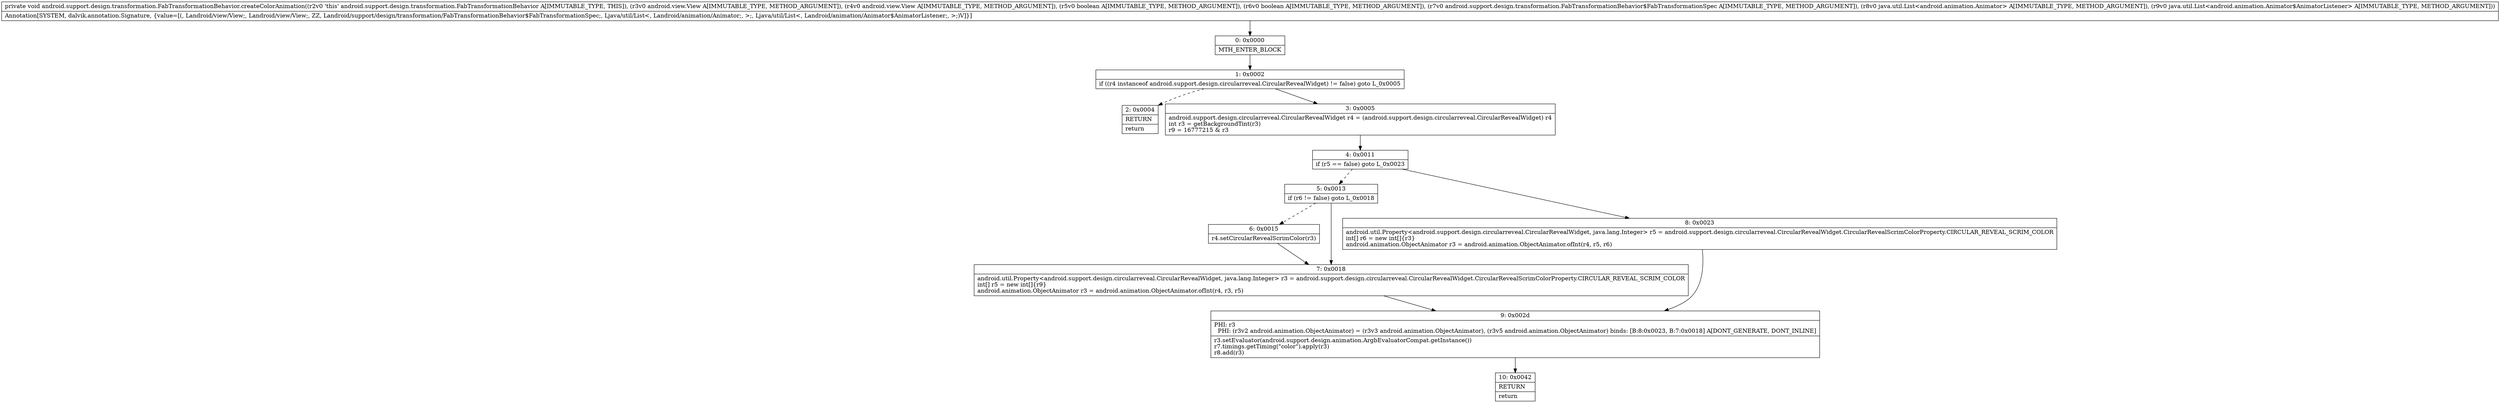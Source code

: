 digraph "CFG forandroid.support.design.transformation.FabTransformationBehavior.createColorAnimation(Landroid\/view\/View;Landroid\/view\/View;ZZLandroid\/support\/design\/transformation\/FabTransformationBehavior$FabTransformationSpec;Ljava\/util\/List;Ljava\/util\/List;)V" {
Node_0 [shape=record,label="{0\:\ 0x0000|MTH_ENTER_BLOCK\l}"];
Node_1 [shape=record,label="{1\:\ 0x0002|if ((r4 instanceof android.support.design.circularreveal.CircularRevealWidget) != false) goto L_0x0005\l}"];
Node_2 [shape=record,label="{2\:\ 0x0004|RETURN\l|return\l}"];
Node_3 [shape=record,label="{3\:\ 0x0005|android.support.design.circularreveal.CircularRevealWidget r4 = (android.support.design.circularreveal.CircularRevealWidget) r4\lint r3 = getBackgroundTint(r3)\lr9 = 16777215 & r3\l}"];
Node_4 [shape=record,label="{4\:\ 0x0011|if (r5 == false) goto L_0x0023\l}"];
Node_5 [shape=record,label="{5\:\ 0x0013|if (r6 != false) goto L_0x0018\l}"];
Node_6 [shape=record,label="{6\:\ 0x0015|r4.setCircularRevealScrimColor(r3)\l}"];
Node_7 [shape=record,label="{7\:\ 0x0018|android.util.Property\<android.support.design.circularreveal.CircularRevealWidget, java.lang.Integer\> r3 = android.support.design.circularreveal.CircularRevealWidget.CircularRevealScrimColorProperty.CIRCULAR_REVEAL_SCRIM_COLOR\lint[] r5 = new int[]\{r9\}\landroid.animation.ObjectAnimator r3 = android.animation.ObjectAnimator.ofInt(r4, r3, r5)\l}"];
Node_8 [shape=record,label="{8\:\ 0x0023|android.util.Property\<android.support.design.circularreveal.CircularRevealWidget, java.lang.Integer\> r5 = android.support.design.circularreveal.CircularRevealWidget.CircularRevealScrimColorProperty.CIRCULAR_REVEAL_SCRIM_COLOR\lint[] r6 = new int[]\{r3\}\landroid.animation.ObjectAnimator r3 = android.animation.ObjectAnimator.ofInt(r4, r5, r6)\l}"];
Node_9 [shape=record,label="{9\:\ 0x002d|PHI: r3 \l  PHI: (r3v2 android.animation.ObjectAnimator) = (r3v3 android.animation.ObjectAnimator), (r3v5 android.animation.ObjectAnimator) binds: [B:8:0x0023, B:7:0x0018] A[DONT_GENERATE, DONT_INLINE]\l|r3.setEvaluator(android.support.design.animation.ArgbEvaluatorCompat.getInstance())\lr7.timings.getTiming(\"color\").apply(r3)\lr8.add(r3)\l}"];
Node_10 [shape=record,label="{10\:\ 0x0042|RETURN\l|return\l}"];
MethodNode[shape=record,label="{private void android.support.design.transformation.FabTransformationBehavior.createColorAnimation((r2v0 'this' android.support.design.transformation.FabTransformationBehavior A[IMMUTABLE_TYPE, THIS]), (r3v0 android.view.View A[IMMUTABLE_TYPE, METHOD_ARGUMENT]), (r4v0 android.view.View A[IMMUTABLE_TYPE, METHOD_ARGUMENT]), (r5v0 boolean A[IMMUTABLE_TYPE, METHOD_ARGUMENT]), (r6v0 boolean A[IMMUTABLE_TYPE, METHOD_ARGUMENT]), (r7v0 android.support.design.transformation.FabTransformationBehavior$FabTransformationSpec A[IMMUTABLE_TYPE, METHOD_ARGUMENT]), (r8v0 java.util.List\<android.animation.Animator\> A[IMMUTABLE_TYPE, METHOD_ARGUMENT]), (r9v0 java.util.List\<android.animation.Animator$AnimatorListener\> A[IMMUTABLE_TYPE, METHOD_ARGUMENT]))  | Annotation[SYSTEM, dalvik.annotation.Signature, \{value=[(, Landroid\/view\/View;, Landroid\/view\/View;, ZZ, Landroid\/support\/design\/transformation\/FabTransformationBehavior$FabTransformationSpec;, Ljava\/util\/List\<, Landroid\/animation\/Animator;, \>;, Ljava\/util\/List\<, Landroid\/animation\/Animator$AnimatorListener;, \>;)V]\}]\l}"];
MethodNode -> Node_0;
Node_0 -> Node_1;
Node_1 -> Node_2[style=dashed];
Node_1 -> Node_3;
Node_3 -> Node_4;
Node_4 -> Node_5[style=dashed];
Node_4 -> Node_8;
Node_5 -> Node_6[style=dashed];
Node_5 -> Node_7;
Node_6 -> Node_7;
Node_7 -> Node_9;
Node_8 -> Node_9;
Node_9 -> Node_10;
}

